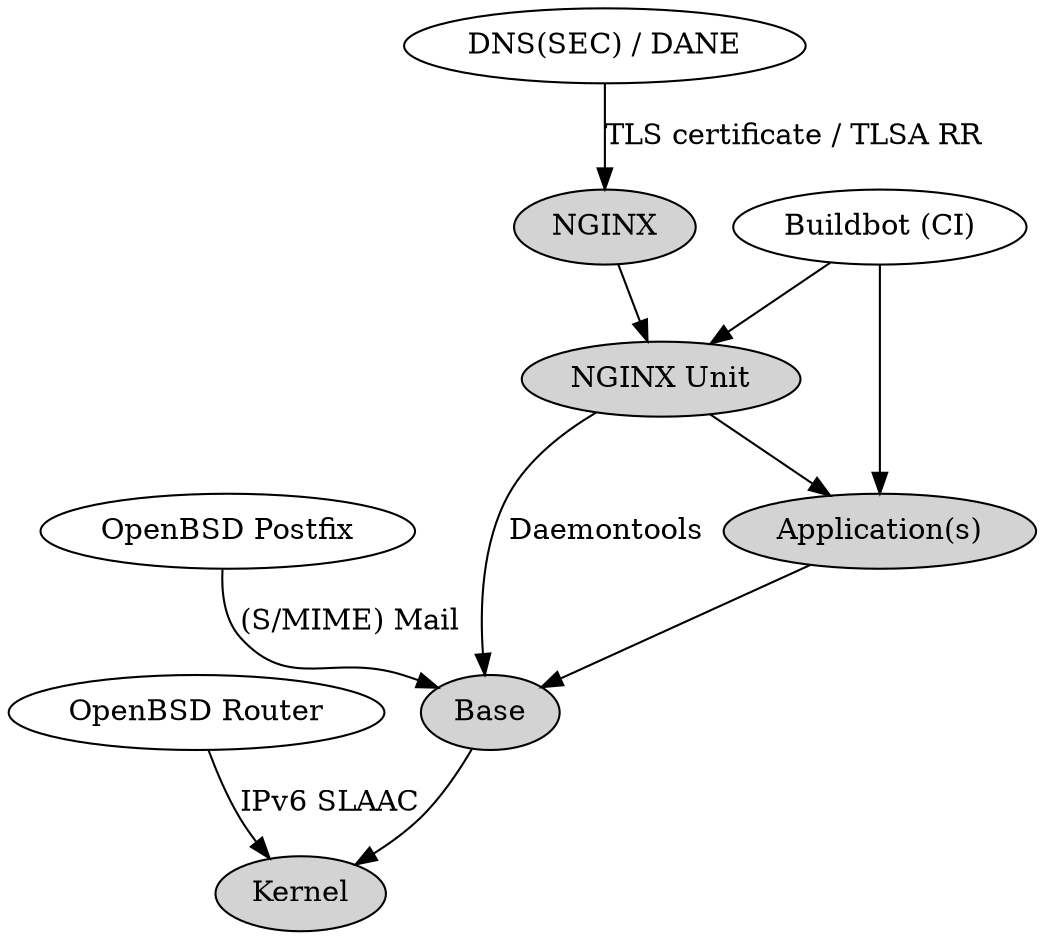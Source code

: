 digraph structs {
#	dnskey [shape=record, label="DNSKEY RRset"];
#	struct1 [shape=record, label="DNSKEY Public KSK"];
#	struct2 [shape=record, label="DNSKEY Public ZSK"];
#	verified [shape=record, label="RRSIG Signature"];
#
#	struct1 -> dnskey [style=dotted];
#	struct2 -> dnskey [style=dotted];
#	dnskey -> verified;

	subgraph {
	
		node [style=filled];
		label = "pf";
		color=blue;
		NGINX -> "NGINX Unit" -> "Application(s)" -> Base -> Kernel;
	}

	"DNS(SEC) / DANE";

	"DNS(SEC) / DANE" -> NGINX [label="TLS certificate / TLSA RR"];
	"Buildbot (CI)" -> "Application(s)";
	"Buildbot (CI)" -> "NGINX Unit";
	"NGINX Unit" -> Base [label="Daemontools"];

	"OpenBSD Router" -> Kernel [label="IPv6 SLAAC"];
	"OpenBSD Postfix" -> Base [label="(S/MIME) Mail"];


}
